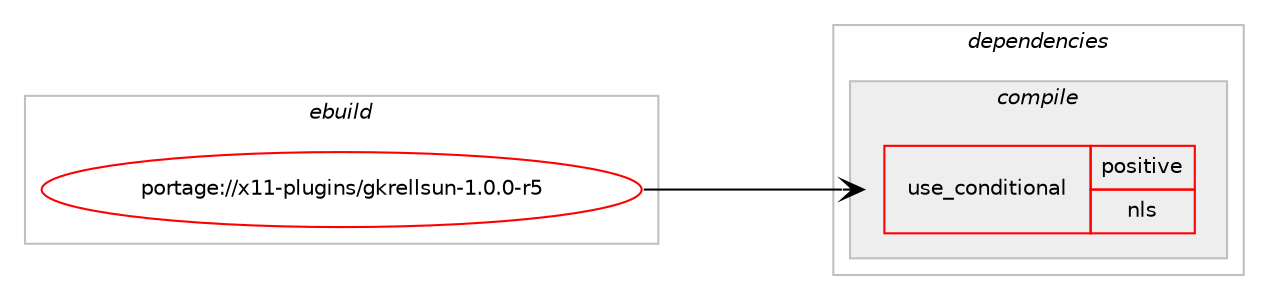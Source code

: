 digraph prolog {

# *************
# Graph options
# *************

newrank=true;
concentrate=true;
compound=true;
graph [rankdir=LR,fontname=Helvetica,fontsize=10,ranksep=1.5];#, ranksep=2.5, nodesep=0.2];
edge  [arrowhead=vee];
node  [fontname=Helvetica,fontsize=10];

# **********
# The ebuild
# **********

subgraph cluster_leftcol {
color=gray;
rank=same;
label=<<i>ebuild</i>>;
id [label="portage://x11-plugins/gkrellsun-1.0.0-r5", color=red, width=4, href="../x11-plugins/gkrellsun-1.0.0-r5.svg"];
}

# ****************
# The dependencies
# ****************

subgraph cluster_midcol {
color=gray;
label=<<i>dependencies</i>>;
subgraph cluster_compile {
fillcolor="#eeeeee";
style=filled;
label=<<i>compile</i>>;
subgraph cond2859 {
dependency4484 [label=<<TABLE BORDER="0" CELLBORDER="1" CELLSPACING="0" CELLPADDING="4"><TR><TD ROWSPAN="3" CELLPADDING="10">use_conditional</TD></TR><TR><TD>positive</TD></TR><TR><TD>nls</TD></TR></TABLE>>, shape=none, color=red];
# *** BEGIN UNKNOWN DEPENDENCY TYPE (TODO) ***
# dependency4484 -> package_dependency(portage://x11-plugins/gkrellsun-1.0.0-r5,install,no,sys-devel,gettext,none,[,,],[],[])
# *** END UNKNOWN DEPENDENCY TYPE (TODO) ***

}
id:e -> dependency4484:w [weight=20,style="solid",arrowhead="vee"];
# *** BEGIN UNKNOWN DEPENDENCY TYPE (TODO) ***
# id -> package_dependency(portage://x11-plugins/gkrellsun-1.0.0-r5,install,no,app-admin,gkrellm,none,[,,],[slot(2)],[use(enable(X),none)])
# *** END UNKNOWN DEPENDENCY TYPE (TODO) ***

}
subgraph cluster_compileandrun {
fillcolor="#eeeeee";
style=filled;
label=<<i>compile and run</i>>;
}
subgraph cluster_run {
fillcolor="#eeeeee";
style=filled;
label=<<i>run</i>>;
# *** BEGIN UNKNOWN DEPENDENCY TYPE (TODO) ***
# id -> package_dependency(portage://x11-plugins/gkrellsun-1.0.0-r5,run,no,app-admin,gkrellm,none,[,,],[slot(2)],[use(enable(X),none)])
# *** END UNKNOWN DEPENDENCY TYPE (TODO) ***

}
}

# **************
# The candidates
# **************

subgraph cluster_choices {
rank=same;
color=gray;
label=<<i>candidates</i>>;

}

}
